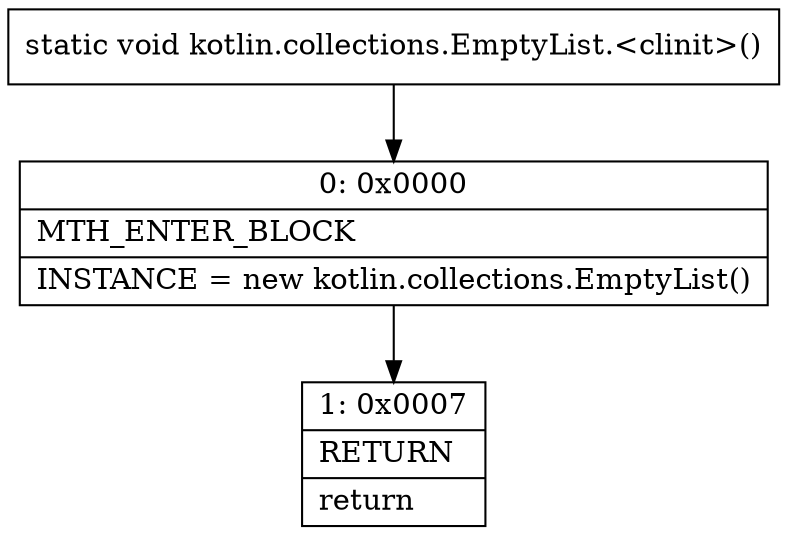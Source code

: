digraph "CFG forkotlin.collections.EmptyList.\<clinit\>()V" {
Node_0 [shape=record,label="{0\:\ 0x0000|MTH_ENTER_BLOCK\l|INSTANCE = new kotlin.collections.EmptyList()\l}"];
Node_1 [shape=record,label="{1\:\ 0x0007|RETURN\l|return\l}"];
MethodNode[shape=record,label="{static void kotlin.collections.EmptyList.\<clinit\>() }"];
MethodNode -> Node_0;
Node_0 -> Node_1;
}

